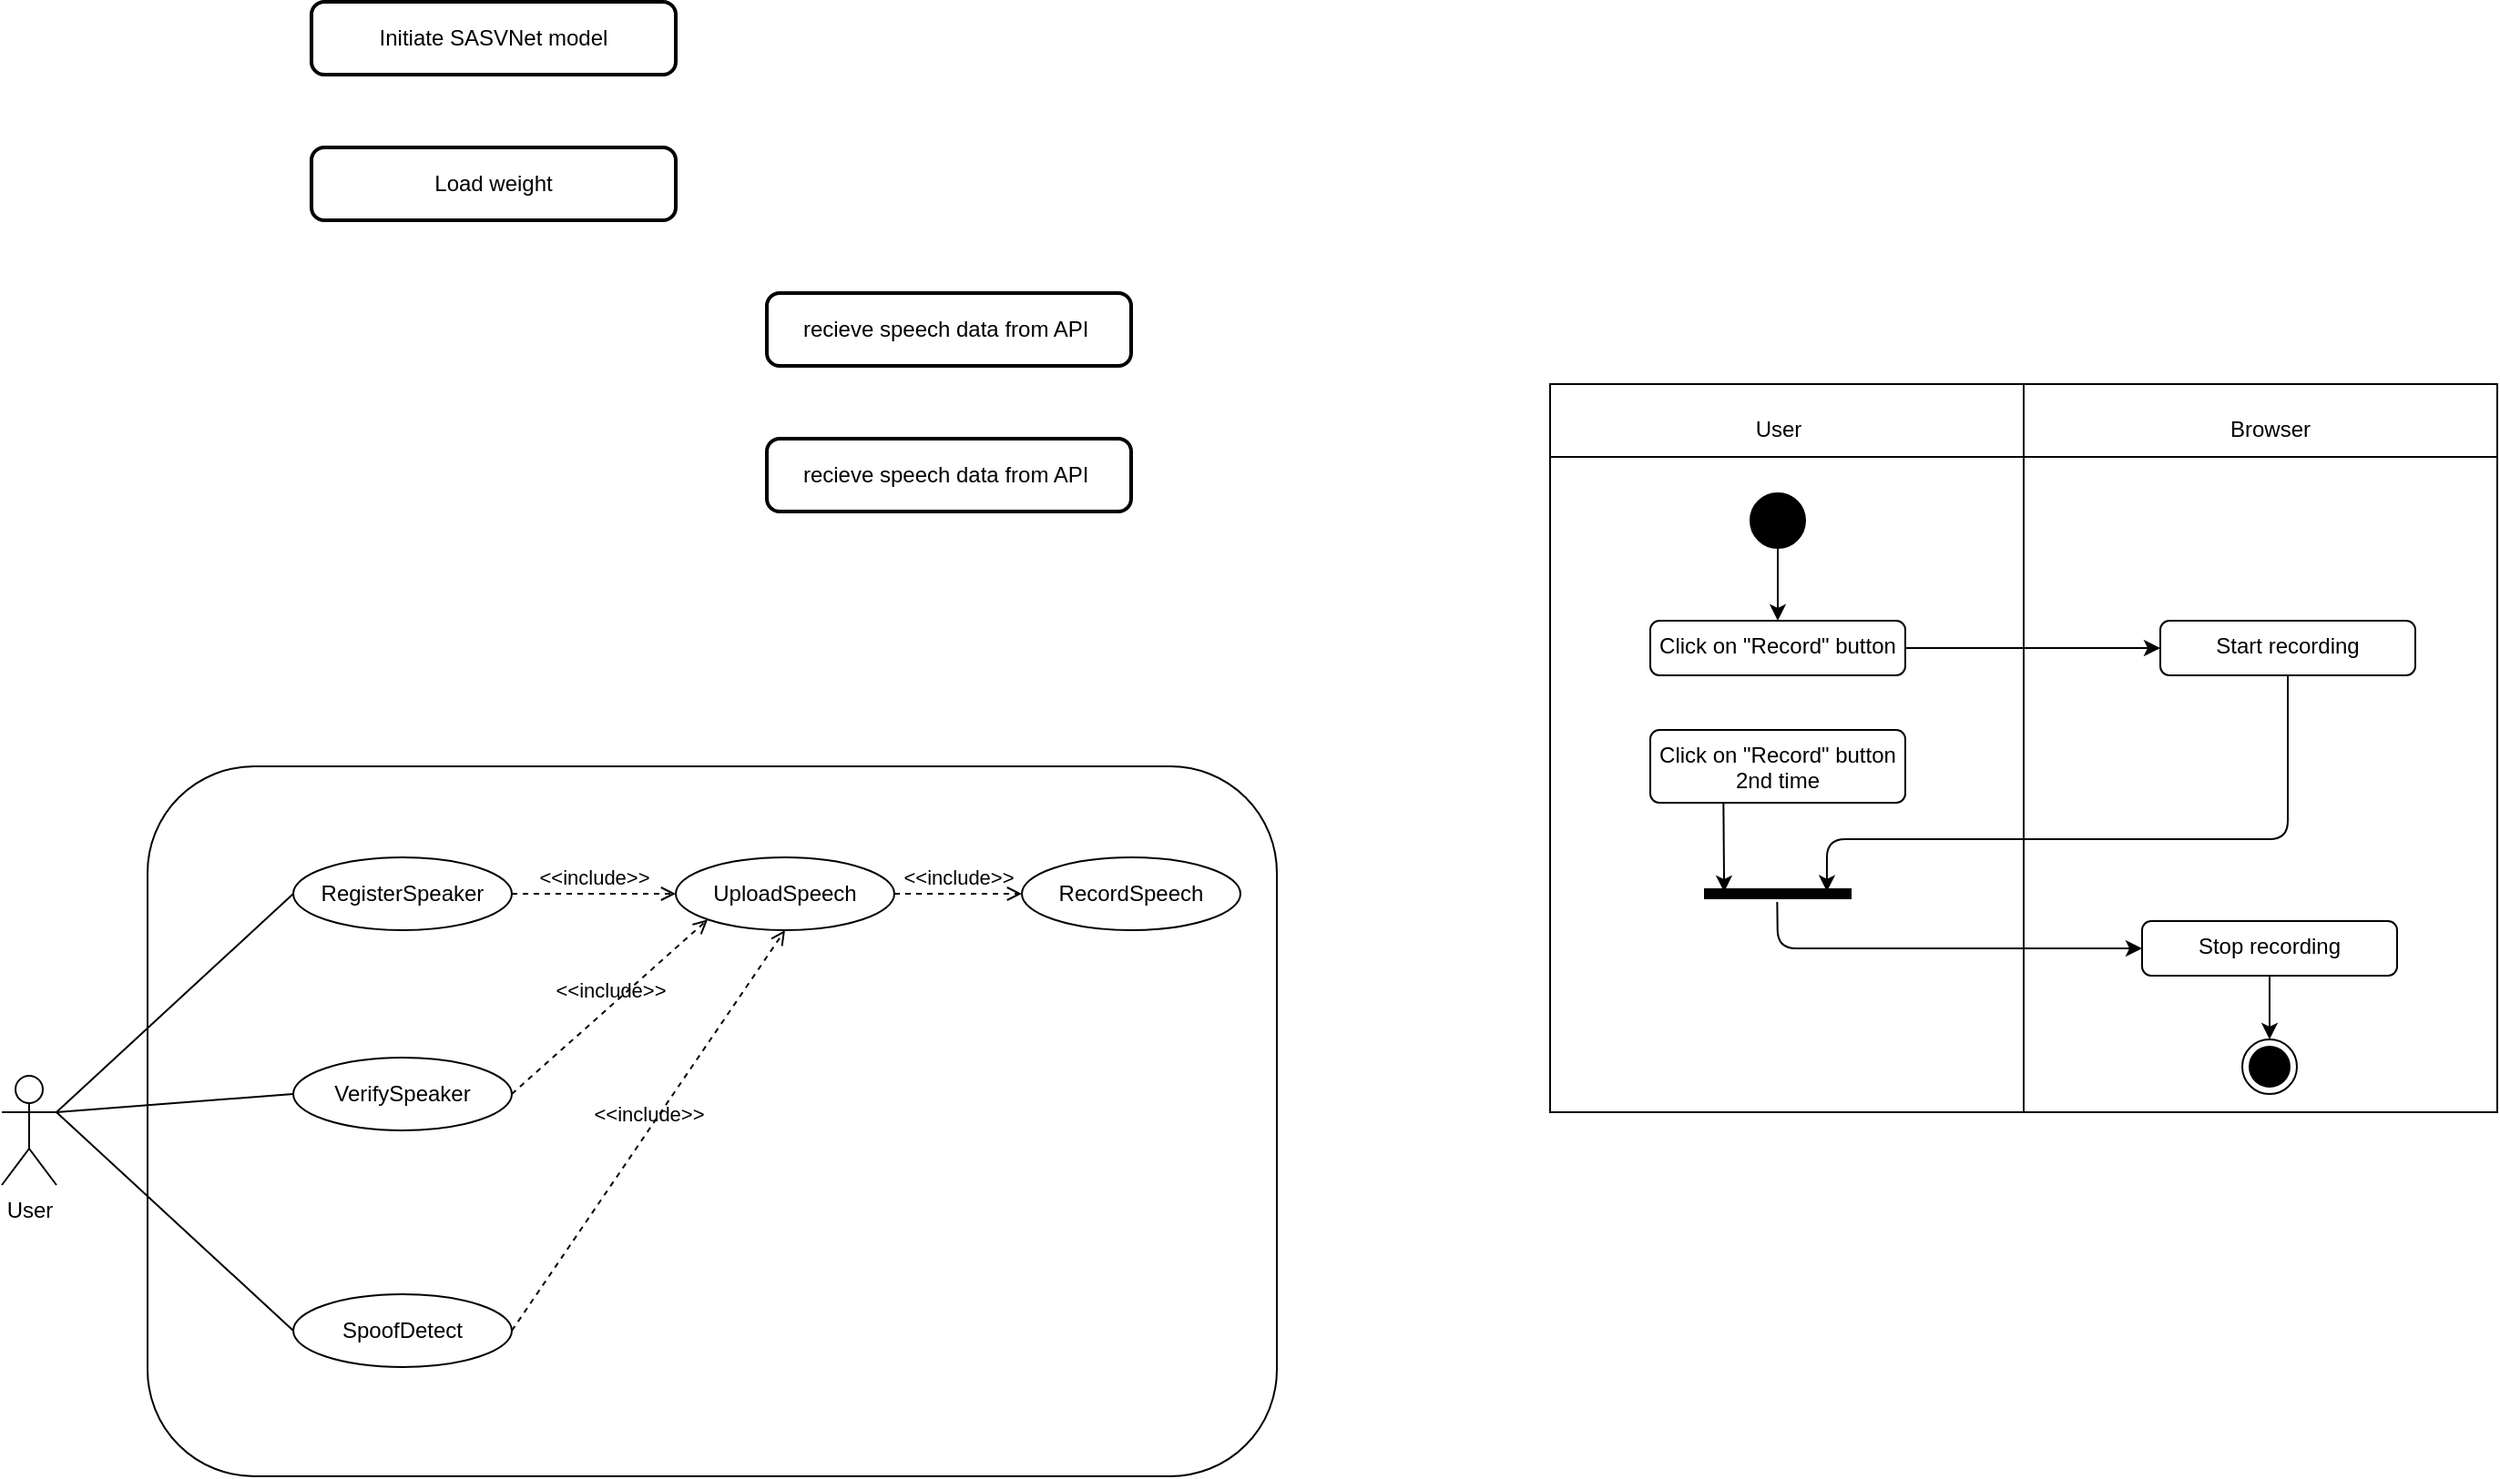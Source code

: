 <mxfile>
    <diagram id="6v-7wtyFzxtqLuyJfUOi" name="Page-1">
        <mxGraphModel dx="715" dy="534" grid="1" gridSize="10" guides="1" tooltips="1" connect="1" arrows="1" fold="1" page="1" pageScale="1" pageWidth="850" pageHeight="1100" math="0" shadow="0">
            <root>
                <mxCell id="0"/>
                <mxCell id="1" parent="0"/>
                <mxCell id="25" value="" style="rounded=1;whiteSpace=wrap;html=1;" vertex="1" parent="1">
                    <mxGeometry x="110" y="540" width="620" height="390" as="geometry"/>
                </mxCell>
                <mxCell id="2" value="recieve speech data from API&amp;nbsp;" style="rounded=1;whiteSpace=wrap;html=1;absoluteArcSize=1;arcSize=14;strokeWidth=2;" parent="1" vertex="1">
                    <mxGeometry x="450" y="280" width="200" height="40" as="geometry"/>
                </mxCell>
                <mxCell id="3" value="Initiate SASVNet model" style="rounded=1;whiteSpace=wrap;html=1;absoluteArcSize=1;arcSize=14;strokeWidth=2;" parent="1" vertex="1">
                    <mxGeometry x="200" y="120" width="200" height="40" as="geometry"/>
                </mxCell>
                <mxCell id="4" value="Load weight" style="rounded=1;whiteSpace=wrap;html=1;absoluteArcSize=1;arcSize=14;strokeWidth=2;" parent="1" vertex="1">
                    <mxGeometry x="200" y="200" width="200" height="40" as="geometry"/>
                </mxCell>
                <mxCell id="5" value="recieve speech data from API&amp;nbsp;" style="rounded=1;whiteSpace=wrap;html=1;absoluteArcSize=1;arcSize=14;strokeWidth=2;" parent="1" vertex="1">
                    <mxGeometry x="450" y="360" width="200" height="40" as="geometry"/>
                </mxCell>
                <mxCell id="6" value="RegisterSpeaker" style="ellipse;html=1;whiteSpace=wrap;" vertex="1" parent="1">
                    <mxGeometry x="190" y="590" width="120" height="40" as="geometry"/>
                </mxCell>
                <mxCell id="30" style="edgeStyle=none;html=1;entryX=0;entryY=0.5;entryDx=0;entryDy=0;endArrow=none;endFill=0;" edge="1" parent="1" target="6">
                    <mxGeometry relative="1" as="geometry">
                        <mxPoint x="60" y="730" as="sourcePoint"/>
                    </mxGeometry>
                </mxCell>
                <mxCell id="7" value="User" style="shape=umlActor;verticalLabelPosition=bottom;verticalAlign=top;html=1;" vertex="1" parent="1">
                    <mxGeometry x="30" y="710" width="30" height="60" as="geometry"/>
                </mxCell>
                <mxCell id="8" value="SpoofDetect" style="ellipse;html=1;whiteSpace=wrap;" vertex="1" parent="1">
                    <mxGeometry x="190" y="830" width="120" height="40" as="geometry"/>
                </mxCell>
                <mxCell id="9" value="VerifySpeaker" style="ellipse;html=1;whiteSpace=wrap;" vertex="1" parent="1">
                    <mxGeometry x="190" y="700" width="120" height="40" as="geometry"/>
                </mxCell>
                <mxCell id="10" value="UploadSpeech" style="ellipse;html=1;whiteSpace=wrap;" vertex="1" parent="1">
                    <mxGeometry x="400" y="590" width="120" height="40" as="geometry"/>
                </mxCell>
                <mxCell id="11" value="RecordSpeech" style="ellipse;html=1;whiteSpace=wrap;" vertex="1" parent="1">
                    <mxGeometry x="590" y="590" width="120" height="40" as="geometry"/>
                </mxCell>
                <mxCell id="26" value="&amp;lt;&amp;lt;include&amp;gt;&amp;gt;" style="html=1;verticalAlign=bottom;labelBackgroundColor=none;endArrow=open;endFill=0;dashed=1;exitX=1;exitY=0.5;exitDx=0;exitDy=0;entryX=0;entryY=0.5;entryDx=0;entryDy=0;" edge="1" parent="1" source="6" target="10">
                    <mxGeometry width="160" relative="1" as="geometry">
                        <mxPoint x="290" y="820" as="sourcePoint"/>
                        <mxPoint x="450" y="820" as="targetPoint"/>
                    </mxGeometry>
                </mxCell>
                <mxCell id="27" value="&amp;lt;&amp;lt;include&amp;gt;&amp;gt;" style="html=1;verticalAlign=bottom;labelBackgroundColor=none;endArrow=open;endFill=0;dashed=1;exitX=1;exitY=0.5;exitDx=0;exitDy=0;entryX=0;entryY=0.5;entryDx=0;entryDy=0;" edge="1" parent="1" source="10" target="11">
                    <mxGeometry width="160" relative="1" as="geometry">
                        <mxPoint x="320" y="620" as="sourcePoint"/>
                        <mxPoint x="410" y="620" as="targetPoint"/>
                    </mxGeometry>
                </mxCell>
                <mxCell id="28" value="&amp;lt;&amp;lt;include&amp;gt;&amp;gt;" style="html=1;verticalAlign=bottom;labelBackgroundColor=none;endArrow=open;endFill=0;dashed=1;exitX=1;exitY=0.5;exitDx=0;exitDy=0;entryX=0;entryY=1;entryDx=0;entryDy=0;" edge="1" parent="1" source="9" target="10">
                    <mxGeometry width="160" relative="1" as="geometry">
                        <mxPoint x="320" y="620" as="sourcePoint"/>
                        <mxPoint x="410" y="620" as="targetPoint"/>
                    </mxGeometry>
                </mxCell>
                <mxCell id="29" value="&amp;lt;&amp;lt;include&amp;gt;&amp;gt;" style="html=1;verticalAlign=bottom;labelBackgroundColor=none;endArrow=open;endFill=0;dashed=1;exitX=1;exitY=0.5;exitDx=0;exitDy=0;entryX=0.5;entryY=1;entryDx=0;entryDy=0;" edge="1" parent="1" source="8" target="10">
                    <mxGeometry width="160" relative="1" as="geometry">
                        <mxPoint x="320" y="730" as="sourcePoint"/>
                        <mxPoint x="420" y="630" as="targetPoint"/>
                    </mxGeometry>
                </mxCell>
                <mxCell id="31" style="edgeStyle=none;html=1;entryX=0;entryY=0.5;entryDx=0;entryDy=0;endArrow=none;endFill=0;exitX=1;exitY=0.333;exitDx=0;exitDy=0;exitPerimeter=0;" edge="1" parent="1" source="7" target="9">
                    <mxGeometry relative="1" as="geometry">
                        <mxPoint x="70" y="737" as="sourcePoint"/>
                        <mxPoint x="200" y="620" as="targetPoint"/>
                    </mxGeometry>
                </mxCell>
                <mxCell id="32" style="edgeStyle=none;html=1;entryX=0;entryY=0.5;entryDx=0;entryDy=0;endArrow=none;endFill=0;exitX=1;exitY=0.333;exitDx=0;exitDy=0;exitPerimeter=0;" edge="1" parent="1" source="7" target="8">
                    <mxGeometry relative="1" as="geometry">
                        <mxPoint x="80" y="747" as="sourcePoint"/>
                        <mxPoint x="210" y="630" as="targetPoint"/>
                    </mxGeometry>
                </mxCell>
                <mxCell id="37" value="" style="shape=internalStorage;whiteSpace=wrap;html=1;backgroundOutline=1;dx=260;dy=40;" vertex="1" parent="1">
                    <mxGeometry x="880" y="330" width="520" height="400" as="geometry"/>
                </mxCell>
                <mxCell id="38" value="User" style="text;html=1;align=center;verticalAlign=middle;resizable=0;points=[];autosize=1;strokeColor=none;fillColor=none;" vertex="1" parent="1">
                    <mxGeometry x="980" y="340" width="50" height="30" as="geometry"/>
                </mxCell>
                <mxCell id="39" value="Browser" style="text;html=1;align=center;verticalAlign=middle;resizable=0;points=[];autosize=1;strokeColor=none;fillColor=none;" vertex="1" parent="1">
                    <mxGeometry x="1240" y="340" width="70" height="30" as="geometry"/>
                </mxCell>
                <mxCell id="44" value="" style="edgeStyle=none;html=1;" edge="1" parent="1" source="40" target="43">
                    <mxGeometry relative="1" as="geometry"/>
                </mxCell>
                <mxCell id="40" value="" style="ellipse;fillColor=strokeColor;html=1;" vertex="1" parent="1">
                    <mxGeometry x="990" y="390" width="30" height="30" as="geometry"/>
                </mxCell>
                <mxCell id="41" value="" style="ellipse;html=1;shape=endState;fillColor=strokeColor;" vertex="1" parent="1">
                    <mxGeometry x="1260" y="690" width="30" height="30" as="geometry"/>
                </mxCell>
                <mxCell id="46" style="edgeStyle=none;html=1;entryX=0;entryY=0.5;entryDx=0;entryDy=0;" edge="1" parent="1" source="43" target="45">
                    <mxGeometry relative="1" as="geometry"/>
                </mxCell>
                <mxCell id="43" value="Click on &quot;Record&quot; button" style="html=1;align=center;verticalAlign=top;rounded=1;absoluteArcSize=1;arcSize=10;dashed=0;whiteSpace=wrap;" vertex="1" parent="1">
                    <mxGeometry x="935" y="460" width="140" height="30" as="geometry"/>
                </mxCell>
                <mxCell id="45" value="Start recording" style="html=1;align=center;verticalAlign=top;rounded=1;absoluteArcSize=1;arcSize=10;dashed=0;whiteSpace=wrap;" vertex="1" parent="1">
                    <mxGeometry x="1215" y="460" width="140" height="30" as="geometry"/>
                </mxCell>
                <mxCell id="55" style="edgeStyle=none;html=1;exitX=1.409;exitY=0.504;exitDx=0;exitDy=0;entryX=0;entryY=0.5;entryDx=0;entryDy=0;exitPerimeter=0;" edge="1" parent="1" source="57" target="54">
                    <mxGeometry relative="1" as="geometry">
                        <mxPoint x="1090" y="565" as="sourcePoint"/>
                        <Array as="points">
                            <mxPoint x="1005" y="640"/>
                        </Array>
                    </mxGeometry>
                </mxCell>
                <mxCell id="62" style="edgeStyle=none;html=1;entryX=0.5;entryY=0;entryDx=0;entryDy=0;" edge="1" parent="1" source="54" target="41">
                    <mxGeometry relative="1" as="geometry">
                        <mxPoint x="1275" y="690" as="targetPoint"/>
                    </mxGeometry>
                </mxCell>
                <mxCell id="54" value="Stop recording" style="html=1;align=center;verticalAlign=top;rounded=1;absoluteArcSize=1;arcSize=10;dashed=0;whiteSpace=wrap;" vertex="1" parent="1">
                    <mxGeometry x="1205" y="625" width="140" height="30" as="geometry"/>
                </mxCell>
                <mxCell id="57" value="" style="html=1;points=[];perimeter=orthogonalPerimeter;fillColor=strokeColor;rotation=90;" vertex="1" parent="1">
                    <mxGeometry x="1002.5" y="570" width="5" height="80" as="geometry"/>
                </mxCell>
                <mxCell id="58" value="Click on &quot;Record&quot; button 2nd time" style="html=1;align=center;verticalAlign=top;rounded=1;absoluteArcSize=1;arcSize=10;dashed=0;whiteSpace=wrap;" vertex="1" parent="1">
                    <mxGeometry x="935" y="520" width="140" height="40" as="geometry"/>
                </mxCell>
                <mxCell id="59" style="edgeStyle=none;html=1;entryX=0.298;entryY=0.868;entryDx=0;entryDy=0;entryPerimeter=0;exitX=0.287;exitY=1.009;exitDx=0;exitDy=0;exitPerimeter=0;" edge="1" parent="1" source="58" target="57">
                    <mxGeometry relative="1" as="geometry"/>
                </mxCell>
                <mxCell id="60" style="edgeStyle=none;html=1;entryX=0.26;entryY=0.163;entryDx=0;entryDy=0;entryPerimeter=0;" edge="1" parent="1" source="45" target="57">
                    <mxGeometry relative="1" as="geometry">
                        <Array as="points">
                            <mxPoint x="1285" y="580"/>
                            <mxPoint x="1032" y="580"/>
                        </Array>
                    </mxGeometry>
                </mxCell>
            </root>
        </mxGraphModel>
    </diagram>
</mxfile>